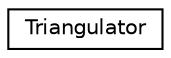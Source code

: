 digraph "Graphical Class Hierarchy"
{
  edge [fontname="Helvetica",fontsize="10",labelfontname="Helvetica",labelfontsize="10"];
  node [fontname="Helvetica",fontsize="10",shape=record];
  rankdir="LR";
  Node0 [label="Triangulator",height=0.2,width=0.4,color="black", fillcolor="white", style="filled",URL="$classTriangulator.html"];
}
